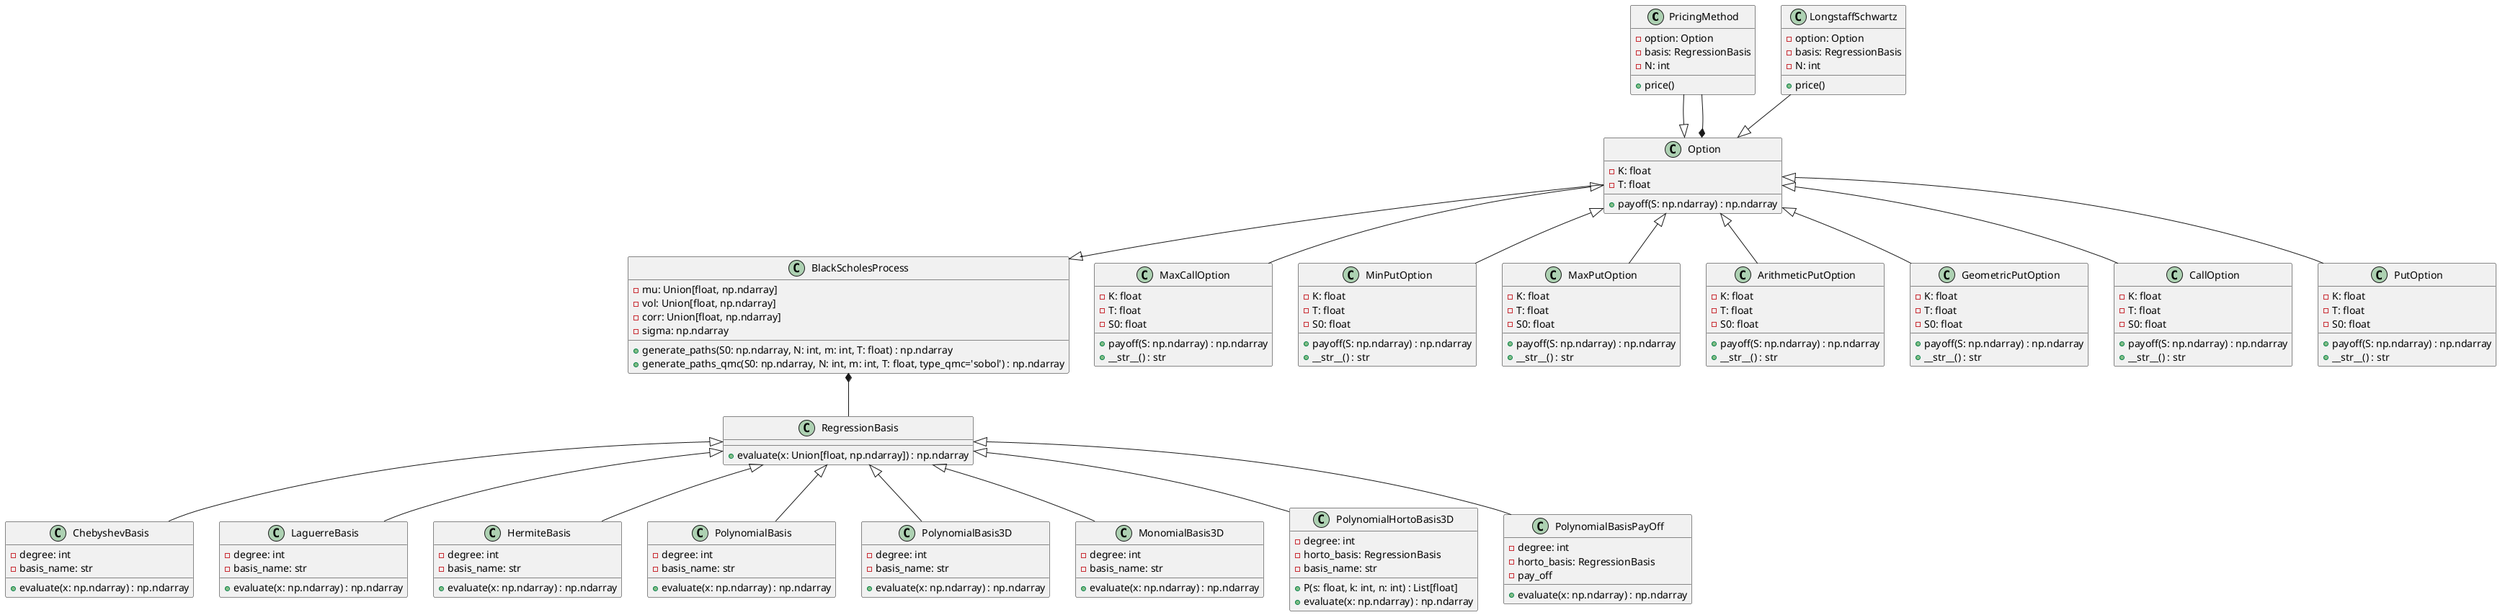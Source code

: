 @startuml

class PricingMethod {
    - option: Option
    - basis: RegressionBasis
    - N: int
    + price()
}

class LongstaffSchwartz {
    - option: Option
    - basis: RegressionBasis
    - N: int
    + price()
}

class Option {
    - K: float
    - T: float
    + payoff(S: np.ndarray) : np.ndarray
}

class BlackScholesProcess {
    - mu: Union[float, np.ndarray]
    - vol: Union[float, np.ndarray]
    - corr: Union[float, np.ndarray]
    - sigma: np.ndarray
    + generate_paths(S0: np.ndarray, N: int, m: int, T: float) : np.ndarray
    + generate_paths_qmc(S0: np.ndarray, N: int, m: int, T: float, type_qmc='sobol') : np.ndarray
}

class RegressionBasis {
    + evaluate(x: Union[float, np.ndarray]) : np.ndarray
}

class ChebyshevBasis {
    - degree: int
    - basis_name: str
    + evaluate(x: np.ndarray) : np.ndarray
}

class LaguerreBasis {
    - degree: int
    - basis_name: str
    + evaluate(x: np.ndarray) : np.ndarray
}

class HermiteBasis {
    - degree: int
    - basis_name: str
    + evaluate(x: np.ndarray) : np.ndarray
}

class PolynomialBasis {
    - degree: int
    - basis_name: str
    + evaluate(x: np.ndarray) : np.ndarray
}

class PolynomialBasis3D {
    - degree: int
    - basis_name: str
    + evaluate(x: np.ndarray) : np.ndarray
}

class MonomialBasis3D {
    - degree: int
    - basis_name: str
    + evaluate(x: np.ndarray) : np.ndarray
}

class PolynomialHortoBasis3D {
    - degree: int
    - horto_basis: RegressionBasis
    - basis_name: str
    + P(s: float, k: int, n: int) : List[float]
    + evaluate(x: np.ndarray) : np.ndarray
}

class PolynomialBasisPayOff {
    - degree: int
    - horto_basis: RegressionBasis
    - pay_off
    + evaluate(x: np.ndarray) : np.ndarray
}

class MaxCallOption {
    - K: float
    - T: float
    - S0: float
    + payoff(S: np.ndarray) : np.ndarray
    + __str__() : str
}

class MinPutOption {
    - K: float
    - T: float
    - S0: float
    + payoff(S: np.ndarray) : np.ndarray
    + __str__() : str
}

class MaxPutOption {
    - K: float
    - T: float
    - S0: float
    + payoff(S: np.ndarray) : np.ndarray
    + __str__() : str
}

class ArithmeticPutOption {
    - K: float
    - T: float
    - S0: float
    + payoff(S: np.ndarray) : np.ndarray
    + __str__() : str
}

class GeometricPutOption {
    - K: float
    - T: float
    - S0: float
    + payoff(S: np.ndarray) : np.ndarray
    + __str__() : str
}

class CallOption {
    - K: float
    - T: float
    - S0: float
    + payoff(S: np.ndarray) : np.ndarray
    + __str__() : str
}

class PutOption {
    - K: float
    - T: float
    - S0: float
    + payoff(S: np.ndarray) : np.ndarray
    + __str__() : str
}



PricingMethod --|> Option
LongstaffSchwartz --|> Option
Option --|> BlackScholesProcess
BlackScholesProcess *-- RegressionBasis
Option *-- PricingMethod
RegressionBasis <|-- ChebyshevBasis
RegressionBasis <|-- LaguerreBasis
RegressionBasis <|-- HermiteBasis
RegressionBasis <|-- PolynomialBasis
RegressionBasis <|-- PolynomialBasis3D
RegressionBasis <|-- MonomialBasis3D
RegressionBasis <|-- PolynomialHortoBasis3D
RegressionBasis <|-- PolynomialBasisPayOff
Option <|-- MaxCallOption
Option <|-- MinPutOption
Option <|-- MaxPutOption
Option <|-- ArithmeticPutOption
Option <|-- GeometricPutOption
Option <|-- CallOption
Option <|-- PutOption

@enduml

